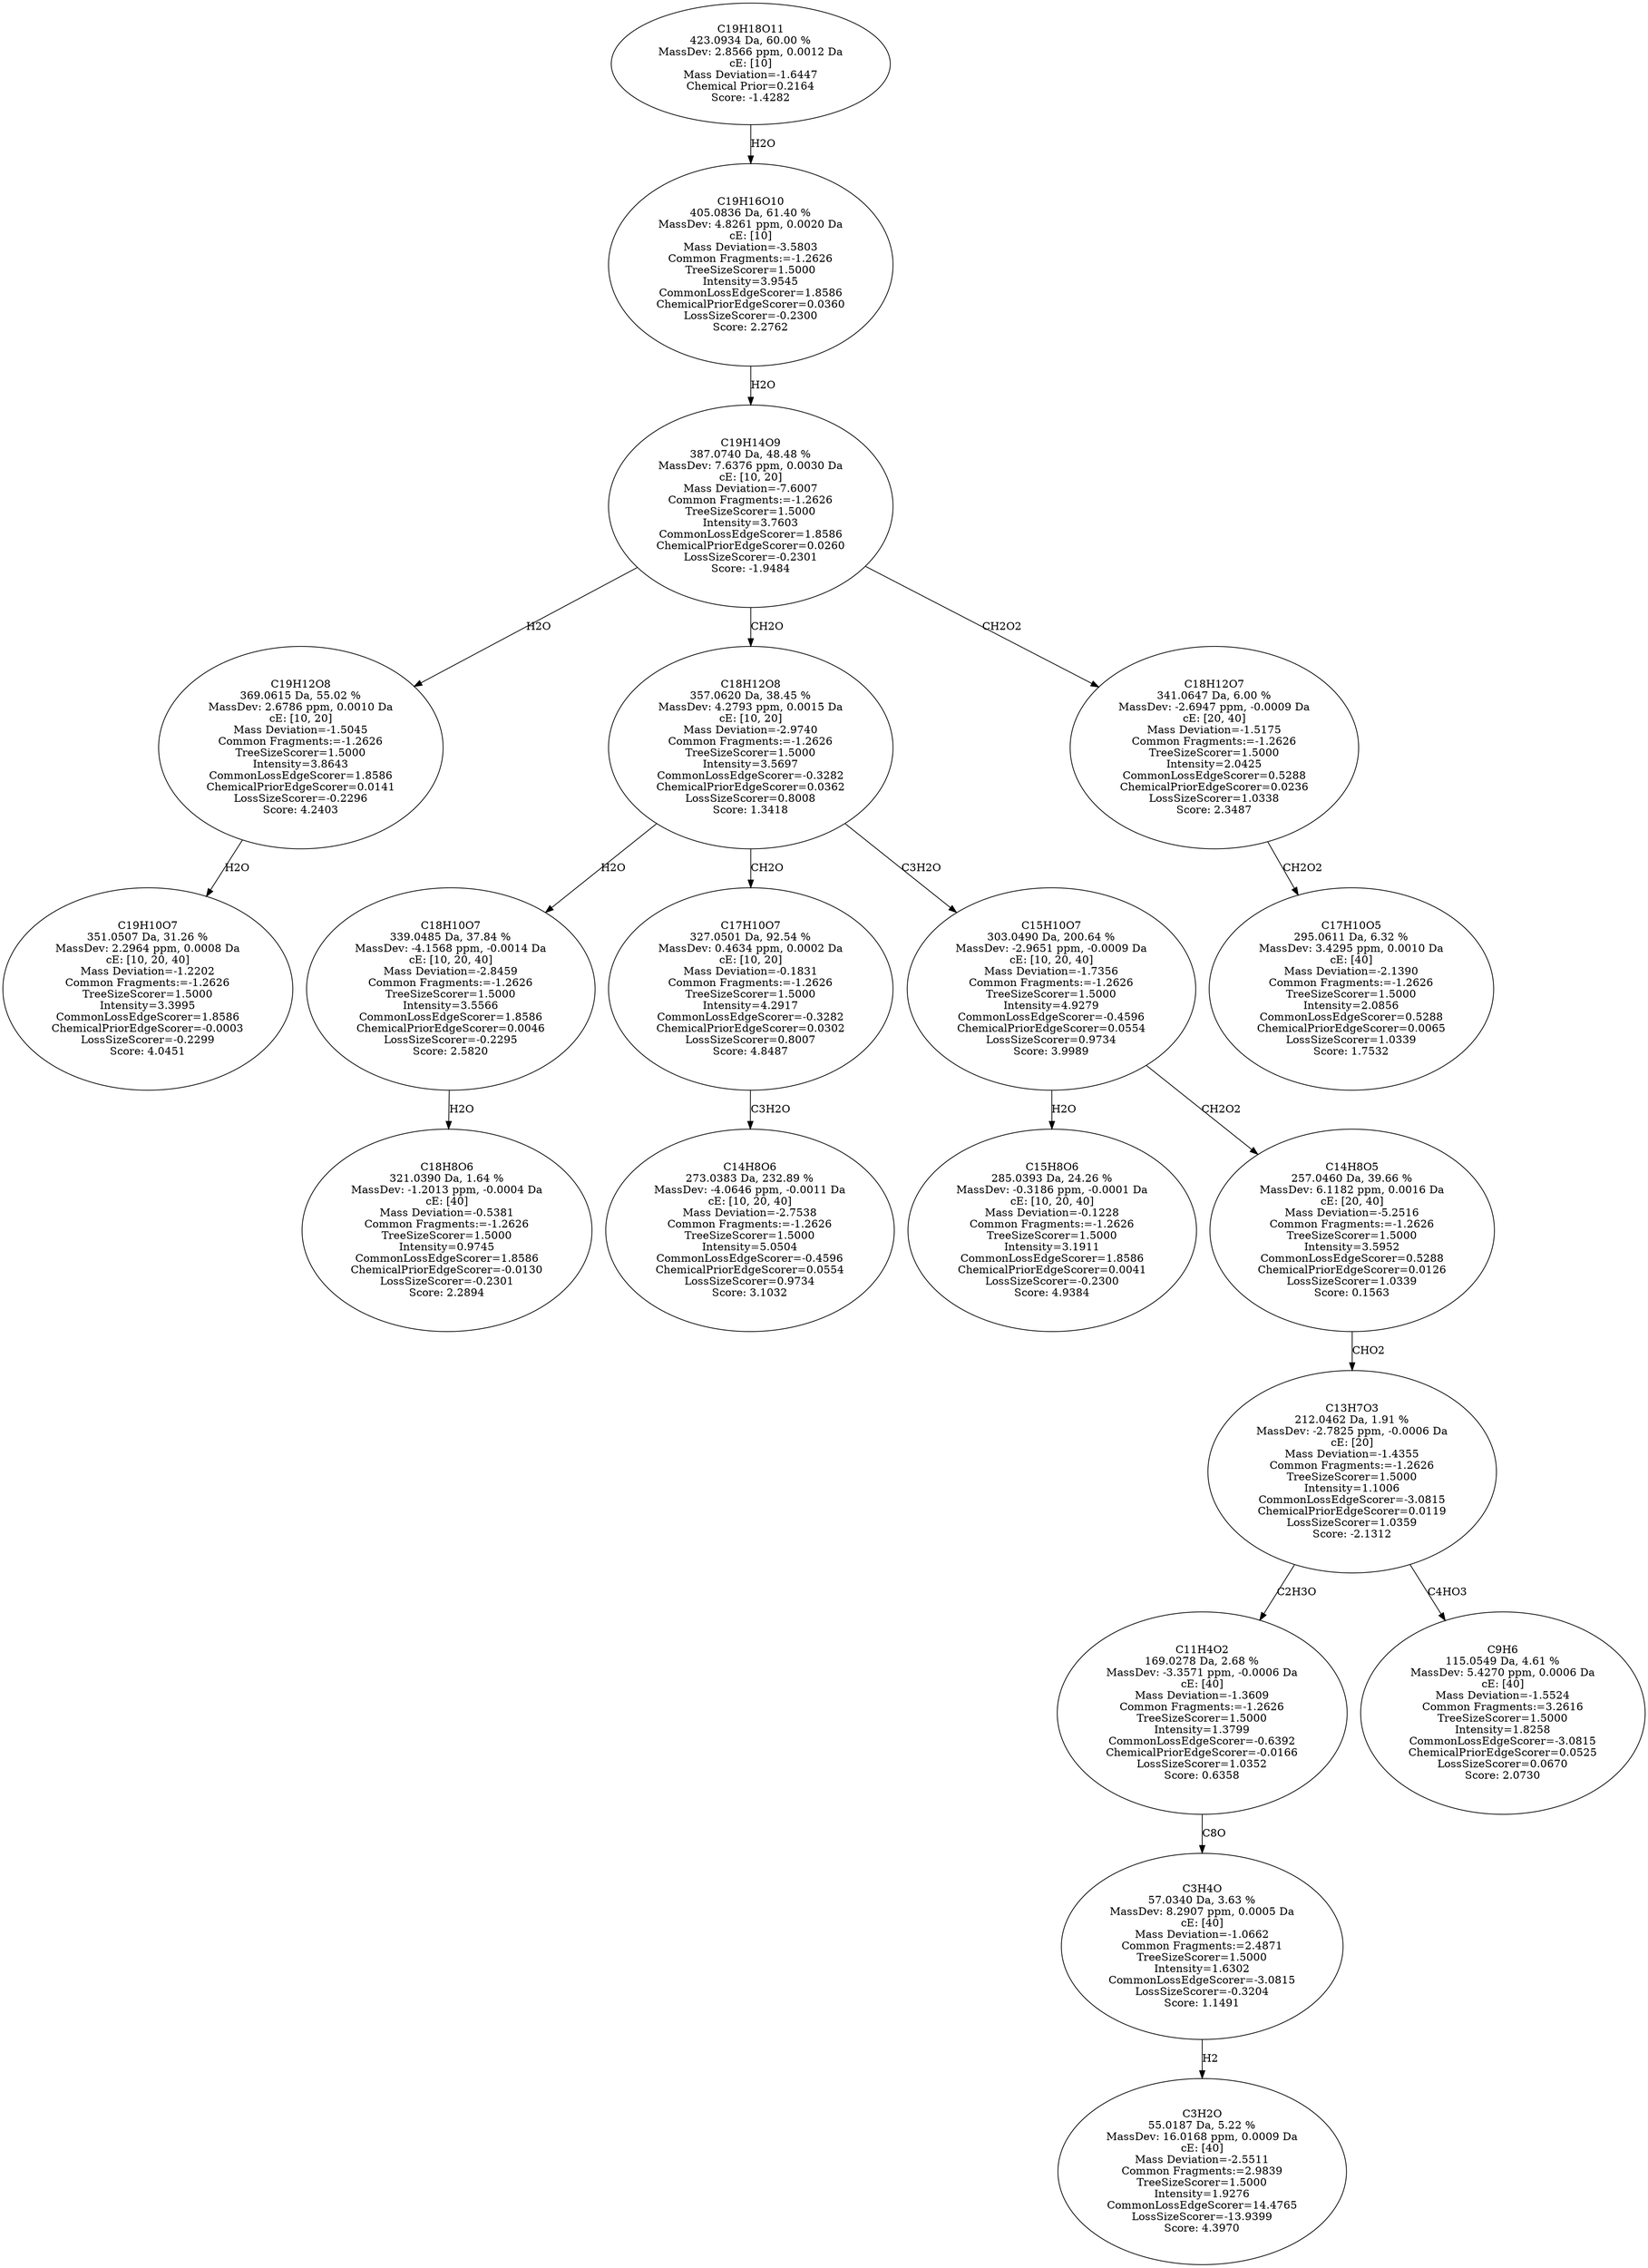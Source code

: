 strict digraph {
v1 [label="C19H10O7\n351.0507 Da, 31.26 %\nMassDev: 2.2964 ppm, 0.0008 Da\ncE: [10, 20, 40]\nMass Deviation=-1.2202\nCommon Fragments:=-1.2626\nTreeSizeScorer=1.5000\nIntensity=3.3995\nCommonLossEdgeScorer=1.8586\nChemicalPriorEdgeScorer=-0.0003\nLossSizeScorer=-0.2299\nScore: 4.0451"];
v2 [label="C19H12O8\n369.0615 Da, 55.02 %\nMassDev: 2.6786 ppm, 0.0010 Da\ncE: [10, 20]\nMass Deviation=-1.5045\nCommon Fragments:=-1.2626\nTreeSizeScorer=1.5000\nIntensity=3.8643\nCommonLossEdgeScorer=1.8586\nChemicalPriorEdgeScorer=0.0141\nLossSizeScorer=-0.2296\nScore: 4.2403"];
v3 [label="C18H8O6\n321.0390 Da, 1.64 %\nMassDev: -1.2013 ppm, -0.0004 Da\ncE: [40]\nMass Deviation=-0.5381\nCommon Fragments:=-1.2626\nTreeSizeScorer=1.5000\nIntensity=0.9745\nCommonLossEdgeScorer=1.8586\nChemicalPriorEdgeScorer=-0.0130\nLossSizeScorer=-0.2301\nScore: 2.2894"];
v4 [label="C18H10O7\n339.0485 Da, 37.84 %\nMassDev: -4.1568 ppm, -0.0014 Da\ncE: [10, 20, 40]\nMass Deviation=-2.8459\nCommon Fragments:=-1.2626\nTreeSizeScorer=1.5000\nIntensity=3.5566\nCommonLossEdgeScorer=1.8586\nChemicalPriorEdgeScorer=0.0046\nLossSizeScorer=-0.2295\nScore: 2.5820"];
v5 [label="C14H8O6\n273.0383 Da, 232.89 %\nMassDev: -4.0646 ppm, -0.0011 Da\ncE: [10, 20, 40]\nMass Deviation=-2.7538\nCommon Fragments:=-1.2626\nTreeSizeScorer=1.5000\nIntensity=5.0504\nCommonLossEdgeScorer=-0.4596\nChemicalPriorEdgeScorer=0.0554\nLossSizeScorer=0.9734\nScore: 3.1032"];
v6 [label="C17H10O7\n327.0501 Da, 92.54 %\nMassDev: 0.4634 ppm, 0.0002 Da\ncE: [10, 20]\nMass Deviation=-0.1831\nCommon Fragments:=-1.2626\nTreeSizeScorer=1.5000\nIntensity=4.2917\nCommonLossEdgeScorer=-0.3282\nChemicalPriorEdgeScorer=0.0302\nLossSizeScorer=0.8007\nScore: 4.8487"];
v7 [label="C15H8O6\n285.0393 Da, 24.26 %\nMassDev: -0.3186 ppm, -0.0001 Da\ncE: [10, 20, 40]\nMass Deviation=-0.1228\nCommon Fragments:=-1.2626\nTreeSizeScorer=1.5000\nIntensity=3.1911\nCommonLossEdgeScorer=1.8586\nChemicalPriorEdgeScorer=0.0041\nLossSizeScorer=-0.2300\nScore: 4.9384"];
v8 [label="C3H2O\n55.0187 Da, 5.22 %\nMassDev: 16.0168 ppm, 0.0009 Da\ncE: [40]\nMass Deviation=-2.5511\nCommon Fragments:=2.9839\nTreeSizeScorer=1.5000\nIntensity=1.9276\nCommonLossEdgeScorer=14.4765\nLossSizeScorer=-13.9399\nScore: 4.3970"];
v9 [label="C3H4O\n57.0340 Da, 3.63 %\nMassDev: 8.2907 ppm, 0.0005 Da\ncE: [40]\nMass Deviation=-1.0662\nCommon Fragments:=2.4871\nTreeSizeScorer=1.5000\nIntensity=1.6302\nCommonLossEdgeScorer=-3.0815\nLossSizeScorer=-0.3204\nScore: 1.1491"];
v10 [label="C11H4O2\n169.0278 Da, 2.68 %\nMassDev: -3.3571 ppm, -0.0006 Da\ncE: [40]\nMass Deviation=-1.3609\nCommon Fragments:=-1.2626\nTreeSizeScorer=1.5000\nIntensity=1.3799\nCommonLossEdgeScorer=-0.6392\nChemicalPriorEdgeScorer=-0.0166\nLossSizeScorer=1.0352\nScore: 0.6358"];
v11 [label="C9H6\n115.0549 Da, 4.61 %\nMassDev: 5.4270 ppm, 0.0006 Da\ncE: [40]\nMass Deviation=-1.5524\nCommon Fragments:=3.2616\nTreeSizeScorer=1.5000\nIntensity=1.8258\nCommonLossEdgeScorer=-3.0815\nChemicalPriorEdgeScorer=0.0525\nLossSizeScorer=0.0670\nScore: 2.0730"];
v12 [label="C13H7O3\n212.0462 Da, 1.91 %\nMassDev: -2.7825 ppm, -0.0006 Da\ncE: [20]\nMass Deviation=-1.4355\nCommon Fragments:=-1.2626\nTreeSizeScorer=1.5000\nIntensity=1.1006\nCommonLossEdgeScorer=-3.0815\nChemicalPriorEdgeScorer=0.0119\nLossSizeScorer=1.0359\nScore: -2.1312"];
v13 [label="C14H8O5\n257.0460 Da, 39.66 %\nMassDev: 6.1182 ppm, 0.0016 Da\ncE: [20, 40]\nMass Deviation=-5.2516\nCommon Fragments:=-1.2626\nTreeSizeScorer=1.5000\nIntensity=3.5952\nCommonLossEdgeScorer=0.5288\nChemicalPriorEdgeScorer=0.0126\nLossSizeScorer=1.0339\nScore: 0.1563"];
v14 [label="C15H10O7\n303.0490 Da, 200.64 %\nMassDev: -2.9651 ppm, -0.0009 Da\ncE: [10, 20, 40]\nMass Deviation=-1.7356\nCommon Fragments:=-1.2626\nTreeSizeScorer=1.5000\nIntensity=4.9279\nCommonLossEdgeScorer=-0.4596\nChemicalPriorEdgeScorer=0.0554\nLossSizeScorer=0.9734\nScore: 3.9989"];
v15 [label="C18H12O8\n357.0620 Da, 38.45 %\nMassDev: 4.2793 ppm, 0.0015 Da\ncE: [10, 20]\nMass Deviation=-2.9740\nCommon Fragments:=-1.2626\nTreeSizeScorer=1.5000\nIntensity=3.5697\nCommonLossEdgeScorer=-0.3282\nChemicalPriorEdgeScorer=0.0362\nLossSizeScorer=0.8008\nScore: 1.3418"];
v16 [label="C17H10O5\n295.0611 Da, 6.32 %\nMassDev: 3.4295 ppm, 0.0010 Da\ncE: [40]\nMass Deviation=-2.1390\nCommon Fragments:=-1.2626\nTreeSizeScorer=1.5000\nIntensity=2.0856\nCommonLossEdgeScorer=0.5288\nChemicalPriorEdgeScorer=0.0065\nLossSizeScorer=1.0339\nScore: 1.7532"];
v17 [label="C18H12O7\n341.0647 Da, 6.00 %\nMassDev: -2.6947 ppm, -0.0009 Da\ncE: [20, 40]\nMass Deviation=-1.5175\nCommon Fragments:=-1.2626\nTreeSizeScorer=1.5000\nIntensity=2.0425\nCommonLossEdgeScorer=0.5288\nChemicalPriorEdgeScorer=0.0236\nLossSizeScorer=1.0338\nScore: 2.3487"];
v18 [label="C19H14O9\n387.0740 Da, 48.48 %\nMassDev: 7.6376 ppm, 0.0030 Da\ncE: [10, 20]\nMass Deviation=-7.6007\nCommon Fragments:=-1.2626\nTreeSizeScorer=1.5000\nIntensity=3.7603\nCommonLossEdgeScorer=1.8586\nChemicalPriorEdgeScorer=0.0260\nLossSizeScorer=-0.2301\nScore: -1.9484"];
v19 [label="C19H16O10\n405.0836 Da, 61.40 %\nMassDev: 4.8261 ppm, 0.0020 Da\ncE: [10]\nMass Deviation=-3.5803\nCommon Fragments:=-1.2626\nTreeSizeScorer=1.5000\nIntensity=3.9545\nCommonLossEdgeScorer=1.8586\nChemicalPriorEdgeScorer=0.0360\nLossSizeScorer=-0.2300\nScore: 2.2762"];
v20 [label="C19H18O11\n423.0934 Da, 60.00 %\nMassDev: 2.8566 ppm, 0.0012 Da\ncE: [10]\nMass Deviation=-1.6447\nChemical Prior=0.2164\nScore: -1.4282"];
v2 -> v1 [label="H2O"];
v18 -> v2 [label="H2O"];
v4 -> v3 [label="H2O"];
v15 -> v4 [label="H2O"];
v6 -> v5 [label="C3H2O"];
v15 -> v6 [label="CH2O"];
v14 -> v7 [label="H2O"];
v9 -> v8 [label="H2"];
v10 -> v9 [label="C8O"];
v12 -> v10 [label="C2H3O"];
v12 -> v11 [label="C4HO3"];
v13 -> v12 [label="CHO2"];
v14 -> v13 [label="CH2O2"];
v15 -> v14 [label="C3H2O"];
v18 -> v15 [label="CH2O"];
v17 -> v16 [label="CH2O2"];
v18 -> v17 [label="CH2O2"];
v19 -> v18 [label="H2O"];
v20 -> v19 [label="H2O"];
}
